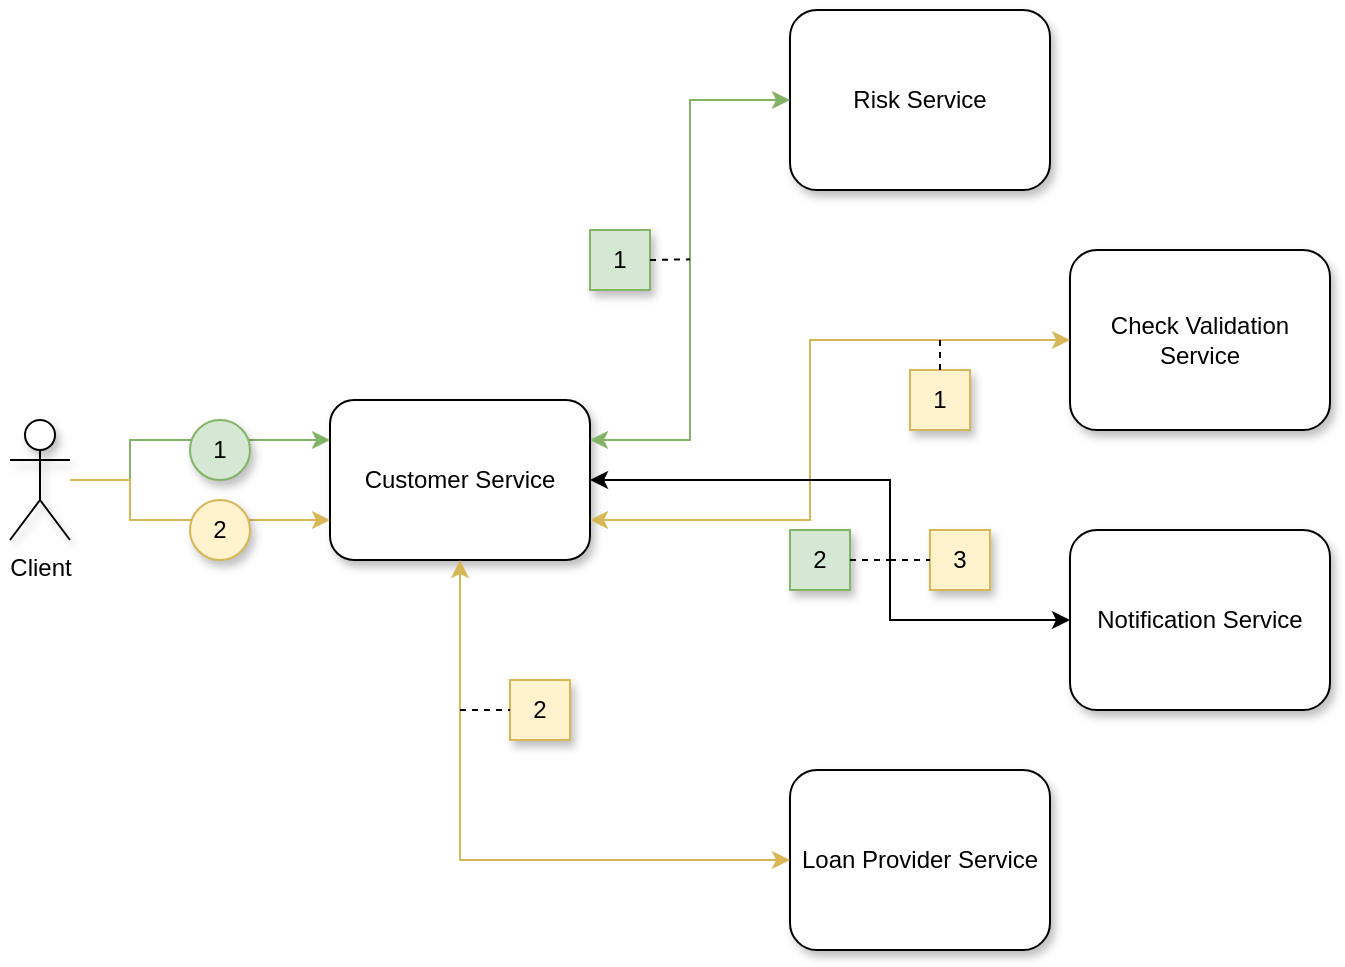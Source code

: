 <mxfile version="26.2.13">
  <diagram name="Page-1" id="za-UPGzjBVwGZ5GgErZP">
    <mxGraphModel dx="853" dy="449" grid="1" gridSize="10" guides="1" tooltips="1" connect="1" arrows="1" fold="1" page="1" pageScale="1" pageWidth="827" pageHeight="1169" math="0" shadow="0">
      <root>
        <mxCell id="0" />
        <mxCell id="1" parent="0" />
        <mxCell id="RfIpu_jiJwAkkz3vzaJm-1" value="Customer Service" style="rounded=1;whiteSpace=wrap;html=1;shadow=1;" vertex="1" parent="1">
          <mxGeometry x="210" y="445" width="130" height="80" as="geometry" />
        </mxCell>
        <mxCell id="RfIpu_jiJwAkkz3vzaJm-2" value="Risk Service" style="rounded=1;whiteSpace=wrap;html=1;shadow=1;" vertex="1" parent="1">
          <mxGeometry x="440" y="250" width="130" height="90" as="geometry" />
        </mxCell>
        <mxCell id="RfIpu_jiJwAkkz3vzaJm-15" style="edgeStyle=orthogonalEdgeStyle;rounded=0;orthogonalLoop=1;jettySize=auto;html=1;entryX=0;entryY=0.25;entryDx=0;entryDy=0;strokeColor=#82b366;fillColor=#d5e8d4;" edge="1" parent="1" source="RfIpu_jiJwAkkz3vzaJm-3" target="RfIpu_jiJwAkkz3vzaJm-1">
          <mxGeometry relative="1" as="geometry">
            <Array as="points">
              <mxPoint x="110" y="485" />
              <mxPoint x="110" y="465" />
            </Array>
          </mxGeometry>
        </mxCell>
        <mxCell id="RfIpu_jiJwAkkz3vzaJm-16" style="edgeStyle=orthogonalEdgeStyle;rounded=0;orthogonalLoop=1;jettySize=auto;html=1;entryX=0;entryY=0.75;entryDx=0;entryDy=0;fillColor=#fff2cc;strokeColor=#d6b656;" edge="1" parent="1" source="RfIpu_jiJwAkkz3vzaJm-3" target="RfIpu_jiJwAkkz3vzaJm-1">
          <mxGeometry relative="1" as="geometry">
            <Array as="points">
              <mxPoint x="110" y="485" />
              <mxPoint x="110" y="505" />
            </Array>
          </mxGeometry>
        </mxCell>
        <mxCell id="RfIpu_jiJwAkkz3vzaJm-3" value="Client" style="shape=umlActor;verticalLabelPosition=bottom;verticalAlign=top;html=1;outlineConnect=0;shadow=1;" vertex="1" parent="1">
          <mxGeometry x="50" y="455" width="30" height="60" as="geometry" />
        </mxCell>
        <mxCell id="RfIpu_jiJwAkkz3vzaJm-5" value="Check Validation Service" style="rounded=1;whiteSpace=wrap;html=1;shadow=1;" vertex="1" parent="1">
          <mxGeometry x="580" y="370" width="130" height="90" as="geometry" />
        </mxCell>
        <mxCell id="RfIpu_jiJwAkkz3vzaJm-6" value="Loan Provider Service" style="rounded=1;whiteSpace=wrap;html=1;shadow=1;" vertex="1" parent="1">
          <mxGeometry x="440" y="630" width="130" height="90" as="geometry" />
        </mxCell>
        <mxCell id="RfIpu_jiJwAkkz3vzaJm-7" value="Notification Service" style="rounded=1;whiteSpace=wrap;html=1;shadow=1;" vertex="1" parent="1">
          <mxGeometry x="580" y="510" width="130" height="90" as="geometry" />
        </mxCell>
        <mxCell id="RfIpu_jiJwAkkz3vzaJm-8" value="1" style="ellipse;whiteSpace=wrap;html=1;fillColor=#d5e8d4;strokeColor=#82b366;shadow=1;" vertex="1" parent="1">
          <mxGeometry x="140" y="455" width="30" height="30" as="geometry" />
        </mxCell>
        <mxCell id="RfIpu_jiJwAkkz3vzaJm-20" value="2" style="ellipse;whiteSpace=wrap;html=1;fillColor=#fff2cc;strokeColor=#d6b656;shadow=1;" vertex="1" parent="1">
          <mxGeometry x="140" y="495" width="30" height="30" as="geometry" />
        </mxCell>
        <mxCell id="RfIpu_jiJwAkkz3vzaJm-27" value="" style="endArrow=classic;startArrow=classic;html=1;rounded=0;entryX=0;entryY=0.5;entryDx=0;entryDy=0;exitX=1;exitY=0.25;exitDx=0;exitDy=0;fillColor=#d5e8d4;strokeColor=#82b366;" edge="1" parent="1" source="RfIpu_jiJwAkkz3vzaJm-1" target="RfIpu_jiJwAkkz3vzaJm-2">
          <mxGeometry width="50" height="50" relative="1" as="geometry">
            <mxPoint x="340" y="310" as="sourcePoint" />
            <mxPoint x="430" y="310" as="targetPoint" />
            <Array as="points">
              <mxPoint x="370" y="465" />
              <mxPoint x="390" y="465" />
              <mxPoint x="390" y="295" />
            </Array>
          </mxGeometry>
        </mxCell>
        <mxCell id="RfIpu_jiJwAkkz3vzaJm-29" value="" style="endArrow=classic;startArrow=classic;html=1;rounded=0;entryX=0;entryY=0.5;entryDx=0;entryDy=0;exitX=1;exitY=0.75;exitDx=0;exitDy=0;fillColor=#fff2cc;strokeColor=#d6b656;" edge="1" parent="1" source="RfIpu_jiJwAkkz3vzaJm-1" target="RfIpu_jiJwAkkz3vzaJm-5">
          <mxGeometry width="50" height="50" relative="1" as="geometry">
            <mxPoint x="280" y="540" as="sourcePoint" />
            <mxPoint x="330" y="490" as="targetPoint" />
            <Array as="points">
              <mxPoint x="450" y="505" />
              <mxPoint x="450" y="415" />
            </Array>
          </mxGeometry>
        </mxCell>
        <mxCell id="RfIpu_jiJwAkkz3vzaJm-31" value="" style="endArrow=classic;startArrow=classic;html=1;rounded=0;entryX=0;entryY=0.5;entryDx=0;entryDy=0;exitX=1;exitY=0.5;exitDx=0;exitDy=0;" edge="1" parent="1" source="RfIpu_jiJwAkkz3vzaJm-1" target="RfIpu_jiJwAkkz3vzaJm-7">
          <mxGeometry width="50" height="50" relative="1" as="geometry">
            <mxPoint x="280" y="540" as="sourcePoint" />
            <mxPoint x="330" y="490" as="targetPoint" />
            <Array as="points">
              <mxPoint x="490" y="485" />
              <mxPoint x="490" y="530" />
              <mxPoint x="490" y="555" />
            </Array>
          </mxGeometry>
        </mxCell>
        <mxCell id="RfIpu_jiJwAkkz3vzaJm-32" value="" style="endArrow=classic;startArrow=classic;html=1;rounded=0;entryX=0;entryY=0.5;entryDx=0;entryDy=0;exitX=0.5;exitY=1;exitDx=0;exitDy=0;fillColor=#fff2cc;strokeColor=#d6b656;" edge="1" parent="1" source="RfIpu_jiJwAkkz3vzaJm-1" target="RfIpu_jiJwAkkz3vzaJm-6">
          <mxGeometry width="50" height="50" relative="1" as="geometry">
            <mxPoint x="350" y="550" as="sourcePoint" />
            <mxPoint x="400" y="535" as="targetPoint" />
            <Array as="points">
              <mxPoint x="275" y="675" />
            </Array>
          </mxGeometry>
        </mxCell>
        <mxCell id="RfIpu_jiJwAkkz3vzaJm-33" value="1" style="whiteSpace=wrap;html=1;aspect=fixed;fillColor=#d5e8d4;strokeColor=#82b366;shadow=1;" vertex="1" parent="1">
          <mxGeometry x="340" y="360" width="30" height="30" as="geometry" />
        </mxCell>
        <mxCell id="RfIpu_jiJwAkkz3vzaJm-35" value="" style="endArrow=none;dashed=1;html=1;rounded=0;" edge="1" parent="1">
          <mxGeometry width="50" height="50" relative="1" as="geometry">
            <mxPoint x="370" y="375" as="sourcePoint" />
            <mxPoint x="390" y="374.66" as="targetPoint" />
          </mxGeometry>
        </mxCell>
        <mxCell id="RfIpu_jiJwAkkz3vzaJm-36" value="2" style="whiteSpace=wrap;html=1;aspect=fixed;fillColor=#d5e8d4;strokeColor=#82b366;shadow=1;" vertex="1" parent="1">
          <mxGeometry x="440" y="510" width="30" height="30" as="geometry" />
        </mxCell>
        <mxCell id="RfIpu_jiJwAkkz3vzaJm-38" value="" style="endArrow=none;dashed=1;html=1;rounded=0;exitX=1;exitY=0.5;exitDx=0;exitDy=0;" edge="1" parent="1" source="RfIpu_jiJwAkkz3vzaJm-36">
          <mxGeometry width="50" height="50" relative="1" as="geometry">
            <mxPoint x="280" y="540" as="sourcePoint" />
            <mxPoint x="490" y="525" as="targetPoint" />
          </mxGeometry>
        </mxCell>
        <mxCell id="RfIpu_jiJwAkkz3vzaJm-39" value="1" style="whiteSpace=wrap;html=1;aspect=fixed;fillColor=#fff2cc;strokeColor=#d6b656;shadow=1;" vertex="1" parent="1">
          <mxGeometry x="500" y="430" width="30" height="30" as="geometry" />
        </mxCell>
        <mxCell id="RfIpu_jiJwAkkz3vzaJm-41" value="" style="endArrow=none;dashed=1;html=1;rounded=0;entryX=0.5;entryY=0;entryDx=0;entryDy=0;" edge="1" parent="1" target="RfIpu_jiJwAkkz3vzaJm-39">
          <mxGeometry width="50" height="50" relative="1" as="geometry">
            <mxPoint x="515" y="415" as="sourcePoint" />
            <mxPoint x="330" y="485" as="targetPoint" />
          </mxGeometry>
        </mxCell>
        <mxCell id="RfIpu_jiJwAkkz3vzaJm-42" value="2" style="whiteSpace=wrap;html=1;aspect=fixed;fillColor=#fff2cc;strokeColor=#d6b656;shadow=1;" vertex="1" parent="1">
          <mxGeometry x="300" y="585" width="30" height="30" as="geometry" />
        </mxCell>
        <mxCell id="RfIpu_jiJwAkkz3vzaJm-43" value="" style="endArrow=none;dashed=1;html=1;rounded=0;entryX=0;entryY=0.5;entryDx=0;entryDy=0;" edge="1" parent="1" target="RfIpu_jiJwAkkz3vzaJm-42">
          <mxGeometry width="50" height="50" relative="1" as="geometry">
            <mxPoint x="275" y="600" as="sourcePoint" />
            <mxPoint x="305" y="600" as="targetPoint" />
          </mxGeometry>
        </mxCell>
        <mxCell id="RfIpu_jiJwAkkz3vzaJm-44" value="3" style="whiteSpace=wrap;html=1;aspect=fixed;fillColor=#fff2cc;strokeColor=#d6b656;shadow=1;" vertex="1" parent="1">
          <mxGeometry x="510" y="510" width="30" height="30" as="geometry" />
        </mxCell>
        <mxCell id="RfIpu_jiJwAkkz3vzaJm-45" value="" style="endArrow=none;dashed=1;html=1;rounded=0;entryX=0;entryY=0.5;entryDx=0;entryDy=0;" edge="1" parent="1" target="RfIpu_jiJwAkkz3vzaJm-44">
          <mxGeometry width="50" height="50" relative="1" as="geometry">
            <mxPoint x="490" y="525" as="sourcePoint" />
            <mxPoint x="500" y="535" as="targetPoint" />
          </mxGeometry>
        </mxCell>
      </root>
    </mxGraphModel>
  </diagram>
</mxfile>
